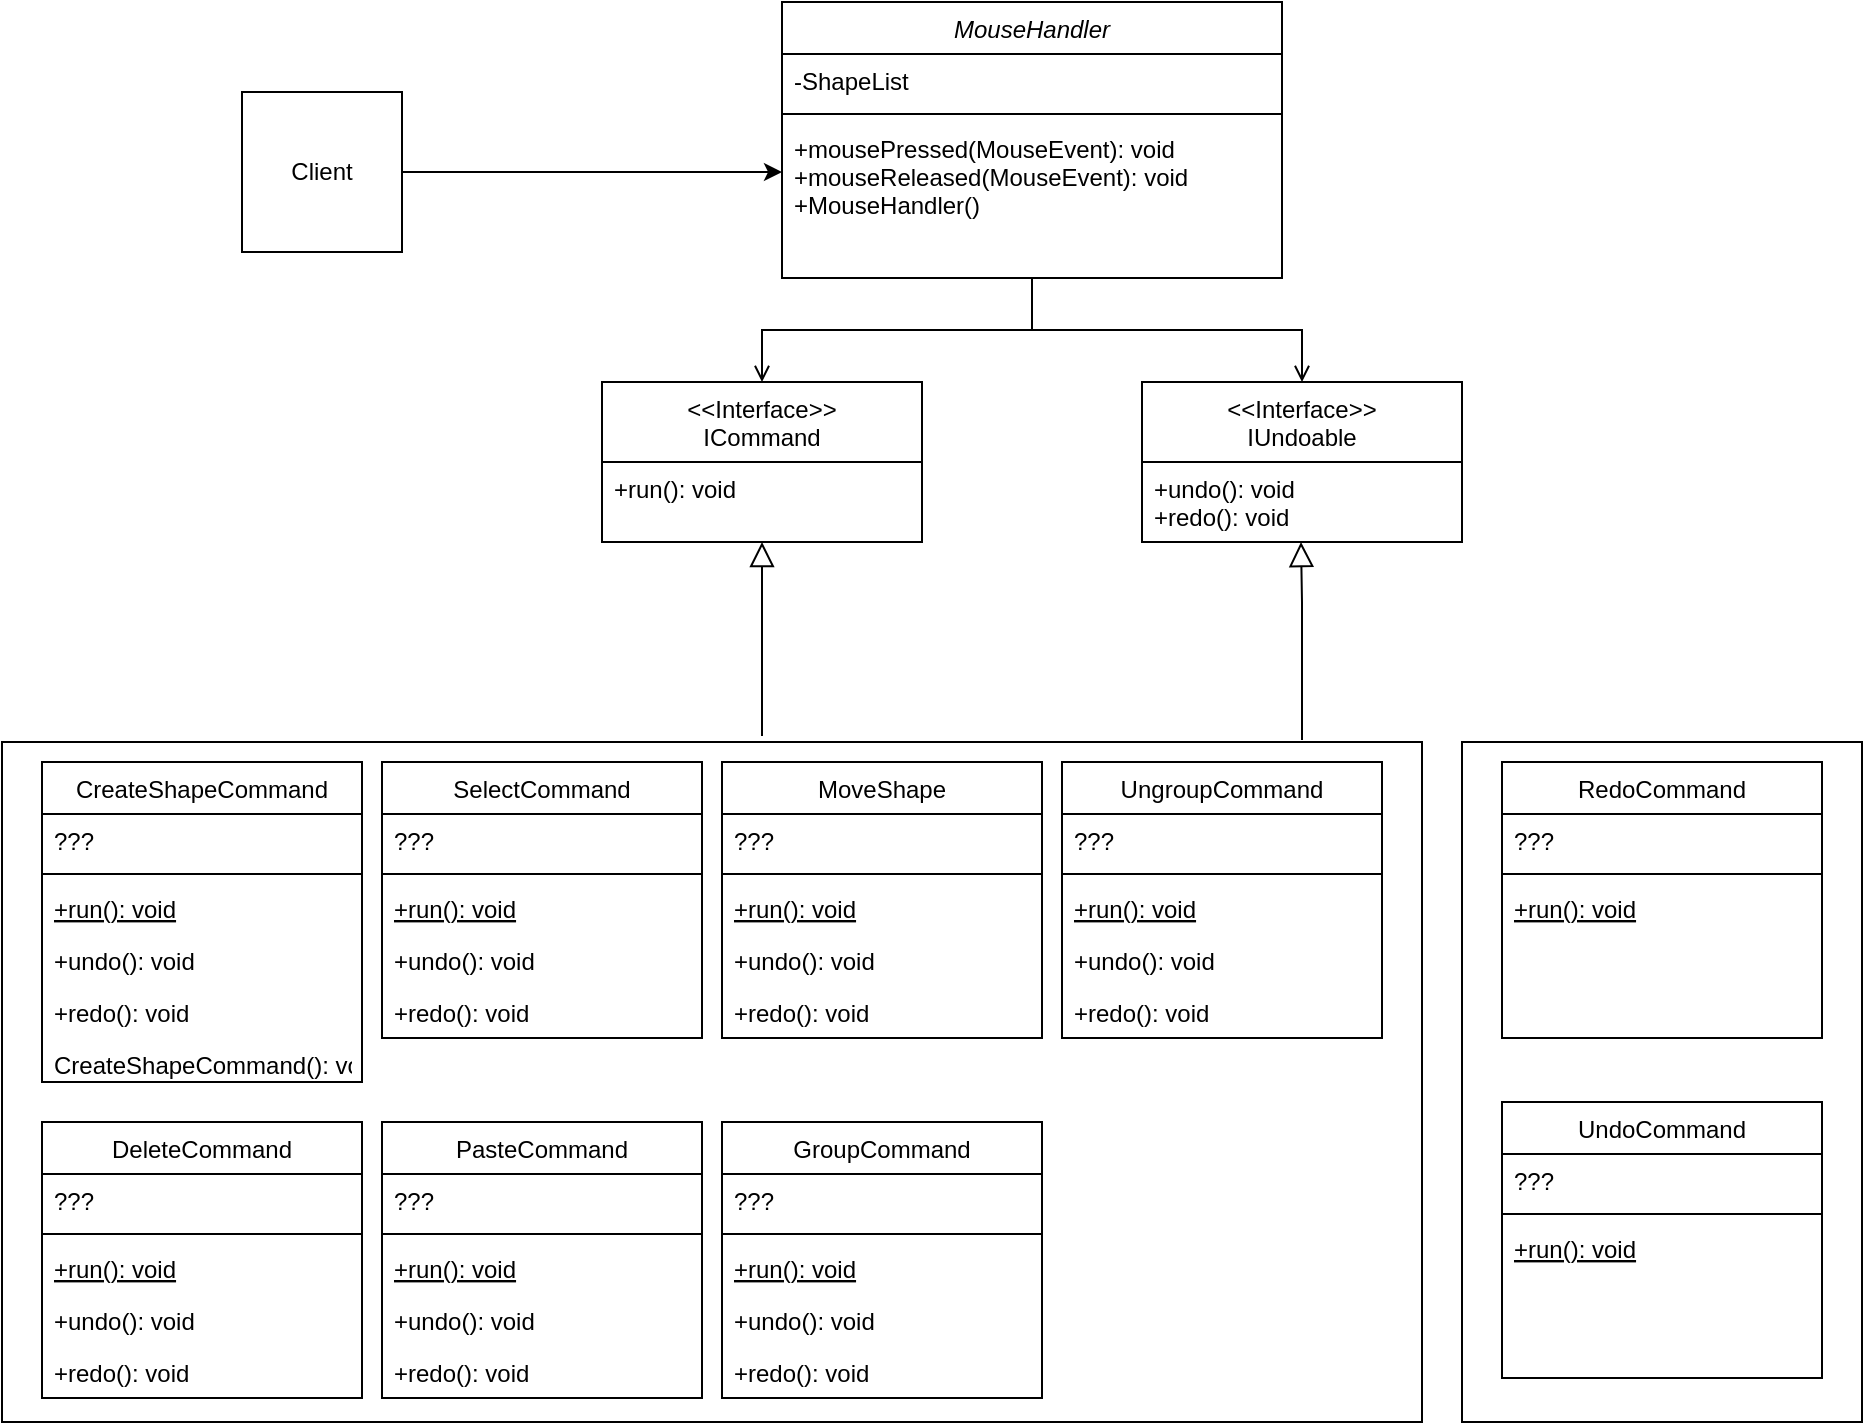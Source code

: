 <mxfile version="13.6.10" type="github">
  <diagram id="C5RBs43oDa-KdzZeNtuy" name="Page-1">
    <mxGraphModel dx="1426" dy="826" grid="1" gridSize="10" guides="1" tooltips="1" connect="1" arrows="1" fold="1" page="1" pageScale="1" pageWidth="827" pageHeight="1169" math="0" shadow="0">
      <root>
        <mxCell id="WIyWlLk6GJQsqaUBKTNV-0" />
        <mxCell id="WIyWlLk6GJQsqaUBKTNV-1" parent="WIyWlLk6GJQsqaUBKTNV-0" />
        <mxCell id="zkfFHV4jXpPFQw0GAbJ--12" value="" style="endArrow=block;endSize=10;endFill=0;shadow=0;strokeWidth=1;rounded=0;edgeStyle=elbowEdgeStyle;elbow=vertical;entryX=0.5;entryY=1;entryDx=0;entryDy=0;" parent="WIyWlLk6GJQsqaUBKTNV-1" target="zkfFHV4jXpPFQw0GAbJ--17" edge="1">
          <mxGeometry width="160" relative="1" as="geometry">
            <mxPoint x="390" y="377" as="sourcePoint" />
            <mxPoint x="320" y="310" as="targetPoint" />
            <Array as="points">
              <mxPoint x="390" y="360" />
              <mxPoint x="420" y="310" />
              <mxPoint x="640" y="310" />
            </Array>
          </mxGeometry>
        </mxCell>
        <mxCell id="zkfFHV4jXpPFQw0GAbJ--26" value="" style="endArrow=open;shadow=0;strokeWidth=1;rounded=0;endFill=1;edgeStyle=elbowEdgeStyle;elbow=vertical;" parent="WIyWlLk6GJQsqaUBKTNV-1" source="zkfFHV4jXpPFQw0GAbJ--0" target="zkfFHV4jXpPFQw0GAbJ--17" edge="1">
          <mxGeometry x="0.5" y="41" relative="1" as="geometry">
            <mxPoint x="380" y="192" as="sourcePoint" />
            <mxPoint x="540" y="192" as="targetPoint" />
            <mxPoint x="-40" y="32" as="offset" />
          </mxGeometry>
        </mxCell>
        <mxCell id="EbQSN0yyJCOW8OBc9cXN-0" value="Client" style="whiteSpace=wrap;html=1;aspect=fixed;" vertex="1" parent="WIyWlLk6GJQsqaUBKTNV-1">
          <mxGeometry x="130" y="55" width="80" height="80" as="geometry" />
        </mxCell>
        <mxCell id="EbQSN0yyJCOW8OBc9cXN-2" value="" style="endArrow=classic;html=1;entryX=0;entryY=0.5;entryDx=0;entryDy=0;exitX=1;exitY=0.5;exitDx=0;exitDy=0;" edge="1" parent="WIyWlLk6GJQsqaUBKTNV-1" source="EbQSN0yyJCOW8OBc9cXN-0" target="zkfFHV4jXpPFQw0GAbJ--5">
          <mxGeometry width="50" height="50" relative="1" as="geometry">
            <mxPoint x="220" y="83" as="sourcePoint" />
            <mxPoint x="319.5" y="49.998" as="targetPoint" />
          </mxGeometry>
        </mxCell>
        <mxCell id="zkfFHV4jXpPFQw0GAbJ--6" value="CreateShapeCommand" style="swimlane;fontStyle=0;align=center;verticalAlign=top;childLayout=stackLayout;horizontal=1;startSize=26;horizontalStack=0;resizeParent=1;resizeLast=0;collapsible=1;marginBottom=0;rounded=0;shadow=0;strokeWidth=1;" parent="WIyWlLk6GJQsqaUBKTNV-1" vertex="1">
          <mxGeometry x="30" y="390" width="160" height="160" as="geometry">
            <mxRectangle x="130" y="380" width="160" height="26" as="alternateBounds" />
          </mxGeometry>
        </mxCell>
        <mxCell id="zkfFHV4jXpPFQw0GAbJ--7" value="???" style="text;align=left;verticalAlign=top;spacingLeft=4;spacingRight=4;overflow=hidden;rotatable=0;points=[[0,0.5],[1,0.5]];portConstraint=eastwest;" parent="zkfFHV4jXpPFQw0GAbJ--6" vertex="1">
          <mxGeometry y="26" width="160" height="26" as="geometry" />
        </mxCell>
        <mxCell id="zkfFHV4jXpPFQw0GAbJ--9" value="" style="line;html=1;strokeWidth=1;align=left;verticalAlign=middle;spacingTop=-1;spacingLeft=3;spacingRight=3;rotatable=0;labelPosition=right;points=[];portConstraint=eastwest;" parent="zkfFHV4jXpPFQw0GAbJ--6" vertex="1">
          <mxGeometry y="52" width="160" height="8" as="geometry" />
        </mxCell>
        <mxCell id="zkfFHV4jXpPFQw0GAbJ--10" value="+run(): void" style="text;align=left;verticalAlign=top;spacingLeft=4;spacingRight=4;overflow=hidden;rotatable=0;points=[[0,0.5],[1,0.5]];portConstraint=eastwest;fontStyle=4" parent="zkfFHV4jXpPFQw0GAbJ--6" vertex="1">
          <mxGeometry y="60" width="160" height="26" as="geometry" />
        </mxCell>
        <mxCell id="zkfFHV4jXpPFQw0GAbJ--11" value="+undo(): void" style="text;align=left;verticalAlign=top;spacingLeft=4;spacingRight=4;overflow=hidden;rotatable=0;points=[[0,0.5],[1,0.5]];portConstraint=eastwest;" parent="zkfFHV4jXpPFQw0GAbJ--6" vertex="1">
          <mxGeometry y="86" width="160" height="26" as="geometry" />
        </mxCell>
        <mxCell id="EbQSN0yyJCOW8OBc9cXN-57" value="+redo(): void" style="text;align=left;verticalAlign=top;spacingLeft=4;spacingRight=4;overflow=hidden;rotatable=0;points=[[0,0.5],[1,0.5]];portConstraint=eastwest;" vertex="1" parent="zkfFHV4jXpPFQw0GAbJ--6">
          <mxGeometry y="112" width="160" height="26" as="geometry" />
        </mxCell>
        <mxCell id="EbQSN0yyJCOW8OBc9cXN-9" value="SelectCommand" style="swimlane;fontStyle=0;align=center;verticalAlign=top;childLayout=stackLayout;horizontal=1;startSize=26;horizontalStack=0;resizeParent=1;resizeLast=0;collapsible=1;marginBottom=0;rounded=0;shadow=0;strokeWidth=1;" vertex="1" parent="WIyWlLk6GJQsqaUBKTNV-1">
          <mxGeometry x="200" y="390" width="160" height="138" as="geometry">
            <mxRectangle x="130" y="380" width="160" height="26" as="alternateBounds" />
          </mxGeometry>
        </mxCell>
        <mxCell id="EbQSN0yyJCOW8OBc9cXN-10" value="???" style="text;align=left;verticalAlign=top;spacingLeft=4;spacingRight=4;overflow=hidden;rotatable=0;points=[[0,0.5],[1,0.5]];portConstraint=eastwest;" vertex="1" parent="EbQSN0yyJCOW8OBc9cXN-9">
          <mxGeometry y="26" width="160" height="26" as="geometry" />
        </mxCell>
        <mxCell id="EbQSN0yyJCOW8OBc9cXN-11" value="" style="line;html=1;strokeWidth=1;align=left;verticalAlign=middle;spacingTop=-1;spacingLeft=3;spacingRight=3;rotatable=0;labelPosition=right;points=[];portConstraint=eastwest;" vertex="1" parent="EbQSN0yyJCOW8OBc9cXN-9">
          <mxGeometry y="52" width="160" height="8" as="geometry" />
        </mxCell>
        <mxCell id="EbQSN0yyJCOW8OBc9cXN-12" value="+run(): void" style="text;align=left;verticalAlign=top;spacingLeft=4;spacingRight=4;overflow=hidden;rotatable=0;points=[[0,0.5],[1,0.5]];portConstraint=eastwest;fontStyle=4" vertex="1" parent="EbQSN0yyJCOW8OBc9cXN-9">
          <mxGeometry y="60" width="160" height="26" as="geometry" />
        </mxCell>
        <mxCell id="EbQSN0yyJCOW8OBc9cXN-13" value="+undo(): void" style="text;align=left;verticalAlign=top;spacingLeft=4;spacingRight=4;overflow=hidden;rotatable=0;points=[[0,0.5],[1,0.5]];portConstraint=eastwest;" vertex="1" parent="EbQSN0yyJCOW8OBc9cXN-9">
          <mxGeometry y="86" width="160" height="26" as="geometry" />
        </mxCell>
        <mxCell id="EbQSN0yyJCOW8OBc9cXN-14" value="+redo(): void" style="text;align=left;verticalAlign=top;spacingLeft=4;spacingRight=4;overflow=hidden;rotatable=0;points=[[0,0.5],[1,0.5]];portConstraint=eastwest;" vertex="1" parent="EbQSN0yyJCOW8OBc9cXN-9">
          <mxGeometry y="112" width="160" height="26" as="geometry" />
        </mxCell>
        <mxCell id="EbQSN0yyJCOW8OBc9cXN-15" value="MoveShape" style="swimlane;fontStyle=0;align=center;verticalAlign=top;childLayout=stackLayout;horizontal=1;startSize=26;horizontalStack=0;resizeParent=1;resizeLast=0;collapsible=1;marginBottom=0;rounded=0;shadow=0;strokeWidth=1;" vertex="1" parent="WIyWlLk6GJQsqaUBKTNV-1">
          <mxGeometry x="370" y="390" width="160" height="138" as="geometry">
            <mxRectangle x="130" y="380" width="160" height="26" as="alternateBounds" />
          </mxGeometry>
        </mxCell>
        <mxCell id="EbQSN0yyJCOW8OBc9cXN-16" value="???" style="text;align=left;verticalAlign=top;spacingLeft=4;spacingRight=4;overflow=hidden;rotatable=0;points=[[0,0.5],[1,0.5]];portConstraint=eastwest;" vertex="1" parent="EbQSN0yyJCOW8OBc9cXN-15">
          <mxGeometry y="26" width="160" height="26" as="geometry" />
        </mxCell>
        <mxCell id="EbQSN0yyJCOW8OBc9cXN-17" value="" style="line;html=1;strokeWidth=1;align=left;verticalAlign=middle;spacingTop=-1;spacingLeft=3;spacingRight=3;rotatable=0;labelPosition=right;points=[];portConstraint=eastwest;" vertex="1" parent="EbQSN0yyJCOW8OBc9cXN-15">
          <mxGeometry y="52" width="160" height="8" as="geometry" />
        </mxCell>
        <mxCell id="EbQSN0yyJCOW8OBc9cXN-18" value="+run(): void" style="text;align=left;verticalAlign=top;spacingLeft=4;spacingRight=4;overflow=hidden;rotatable=0;points=[[0,0.5],[1,0.5]];portConstraint=eastwest;fontStyle=4" vertex="1" parent="EbQSN0yyJCOW8OBc9cXN-15">
          <mxGeometry y="60" width="160" height="26" as="geometry" />
        </mxCell>
        <mxCell id="EbQSN0yyJCOW8OBc9cXN-19" value="+undo(): void" style="text;align=left;verticalAlign=top;spacingLeft=4;spacingRight=4;overflow=hidden;rotatable=0;points=[[0,0.5],[1,0.5]];portConstraint=eastwest;" vertex="1" parent="EbQSN0yyJCOW8OBc9cXN-15">
          <mxGeometry y="86" width="160" height="26" as="geometry" />
        </mxCell>
        <mxCell id="EbQSN0yyJCOW8OBc9cXN-20" value="+redo(): void" style="text;align=left;verticalAlign=top;spacingLeft=4;spacingRight=4;overflow=hidden;rotatable=0;points=[[0,0.5],[1,0.5]];portConstraint=eastwest;" vertex="1" parent="EbQSN0yyJCOW8OBc9cXN-15">
          <mxGeometry y="112" width="160" height="26" as="geometry" />
        </mxCell>
        <mxCell id="EbQSN0yyJCOW8OBc9cXN-58" value="CreateShapeCommand(): void" style="text;align=left;verticalAlign=top;spacingLeft=4;spacingRight=4;overflow=hidden;rotatable=0;points=[[0,0.5],[1,0.5]];portConstraint=eastwest;" vertex="1" parent="WIyWlLk6GJQsqaUBKTNV-1">
          <mxGeometry x="30" y="528" width="160" height="26" as="geometry" />
        </mxCell>
        <mxCell id="EbQSN0yyJCOW8OBc9cXN-33" value="DeleteCommand" style="swimlane;fontStyle=0;align=center;verticalAlign=top;childLayout=stackLayout;horizontal=1;startSize=26;horizontalStack=0;resizeParent=1;resizeLast=0;collapsible=1;marginBottom=0;rounded=0;shadow=0;strokeWidth=1;" vertex="1" parent="WIyWlLk6GJQsqaUBKTNV-1">
          <mxGeometry x="30" y="570" width="160" height="138" as="geometry">
            <mxRectangle x="130" y="380" width="160" height="26" as="alternateBounds" />
          </mxGeometry>
        </mxCell>
        <mxCell id="EbQSN0yyJCOW8OBc9cXN-34" value="???" style="text;align=left;verticalAlign=top;spacingLeft=4;spacingRight=4;overflow=hidden;rotatable=0;points=[[0,0.5],[1,0.5]];portConstraint=eastwest;" vertex="1" parent="EbQSN0yyJCOW8OBc9cXN-33">
          <mxGeometry y="26" width="160" height="26" as="geometry" />
        </mxCell>
        <mxCell id="EbQSN0yyJCOW8OBc9cXN-35" value="" style="line;html=1;strokeWidth=1;align=left;verticalAlign=middle;spacingTop=-1;spacingLeft=3;spacingRight=3;rotatable=0;labelPosition=right;points=[];portConstraint=eastwest;" vertex="1" parent="EbQSN0yyJCOW8OBc9cXN-33">
          <mxGeometry y="52" width="160" height="8" as="geometry" />
        </mxCell>
        <mxCell id="EbQSN0yyJCOW8OBc9cXN-36" value="+run(): void" style="text;align=left;verticalAlign=top;spacingLeft=4;spacingRight=4;overflow=hidden;rotatable=0;points=[[0,0.5],[1,0.5]];portConstraint=eastwest;fontStyle=4" vertex="1" parent="EbQSN0yyJCOW8OBc9cXN-33">
          <mxGeometry y="60" width="160" height="26" as="geometry" />
        </mxCell>
        <mxCell id="EbQSN0yyJCOW8OBc9cXN-37" value="+undo(): void" style="text;align=left;verticalAlign=top;spacingLeft=4;spacingRight=4;overflow=hidden;rotatable=0;points=[[0,0.5],[1,0.5]];portConstraint=eastwest;" vertex="1" parent="EbQSN0yyJCOW8OBc9cXN-33">
          <mxGeometry y="86" width="160" height="26" as="geometry" />
        </mxCell>
        <mxCell id="EbQSN0yyJCOW8OBc9cXN-38" value="+redo(): void" style="text;align=left;verticalAlign=top;spacingLeft=4;spacingRight=4;overflow=hidden;rotatable=0;points=[[0,0.5],[1,0.5]];portConstraint=eastwest;" vertex="1" parent="EbQSN0yyJCOW8OBc9cXN-33">
          <mxGeometry y="112" width="160" height="26" as="geometry" />
        </mxCell>
        <mxCell id="EbQSN0yyJCOW8OBc9cXN-39" value="PasteCommand" style="swimlane;fontStyle=0;align=center;verticalAlign=top;childLayout=stackLayout;horizontal=1;startSize=26;horizontalStack=0;resizeParent=1;resizeLast=0;collapsible=1;marginBottom=0;rounded=0;shadow=0;strokeWidth=1;" vertex="1" parent="WIyWlLk6GJQsqaUBKTNV-1">
          <mxGeometry x="200" y="570" width="160" height="138" as="geometry">
            <mxRectangle x="130" y="380" width="160" height="26" as="alternateBounds" />
          </mxGeometry>
        </mxCell>
        <mxCell id="EbQSN0yyJCOW8OBc9cXN-40" value="???" style="text;align=left;verticalAlign=top;spacingLeft=4;spacingRight=4;overflow=hidden;rotatable=0;points=[[0,0.5],[1,0.5]];portConstraint=eastwest;" vertex="1" parent="EbQSN0yyJCOW8OBc9cXN-39">
          <mxGeometry y="26" width="160" height="26" as="geometry" />
        </mxCell>
        <mxCell id="EbQSN0yyJCOW8OBc9cXN-41" value="" style="line;html=1;strokeWidth=1;align=left;verticalAlign=middle;spacingTop=-1;spacingLeft=3;spacingRight=3;rotatable=0;labelPosition=right;points=[];portConstraint=eastwest;" vertex="1" parent="EbQSN0yyJCOW8OBc9cXN-39">
          <mxGeometry y="52" width="160" height="8" as="geometry" />
        </mxCell>
        <mxCell id="EbQSN0yyJCOW8OBc9cXN-42" value="+run(): void" style="text;align=left;verticalAlign=top;spacingLeft=4;spacingRight=4;overflow=hidden;rotatable=0;points=[[0,0.5],[1,0.5]];portConstraint=eastwest;fontStyle=4" vertex="1" parent="EbQSN0yyJCOW8OBc9cXN-39">
          <mxGeometry y="60" width="160" height="26" as="geometry" />
        </mxCell>
        <mxCell id="EbQSN0yyJCOW8OBc9cXN-43" value="+undo(): void" style="text;align=left;verticalAlign=top;spacingLeft=4;spacingRight=4;overflow=hidden;rotatable=0;points=[[0,0.5],[1,0.5]];portConstraint=eastwest;" vertex="1" parent="EbQSN0yyJCOW8OBc9cXN-39">
          <mxGeometry y="86" width="160" height="26" as="geometry" />
        </mxCell>
        <mxCell id="EbQSN0yyJCOW8OBc9cXN-44" value="+redo(): void" style="text;align=left;verticalAlign=top;spacingLeft=4;spacingRight=4;overflow=hidden;rotatable=0;points=[[0,0.5],[1,0.5]];portConstraint=eastwest;" vertex="1" parent="EbQSN0yyJCOW8OBc9cXN-39">
          <mxGeometry y="112" width="160" height="26" as="geometry" />
        </mxCell>
        <mxCell id="EbQSN0yyJCOW8OBc9cXN-45" value="GroupCommand" style="swimlane;fontStyle=0;align=center;verticalAlign=top;childLayout=stackLayout;horizontal=1;startSize=26;horizontalStack=0;resizeParent=1;resizeLast=0;collapsible=1;marginBottom=0;rounded=0;shadow=0;strokeWidth=1;" vertex="1" parent="WIyWlLk6GJQsqaUBKTNV-1">
          <mxGeometry x="370" y="570" width="160" height="138" as="geometry">
            <mxRectangle x="130" y="380" width="160" height="26" as="alternateBounds" />
          </mxGeometry>
        </mxCell>
        <mxCell id="EbQSN0yyJCOW8OBc9cXN-46" value="???" style="text;align=left;verticalAlign=top;spacingLeft=4;spacingRight=4;overflow=hidden;rotatable=0;points=[[0,0.5],[1,0.5]];portConstraint=eastwest;" vertex="1" parent="EbQSN0yyJCOW8OBc9cXN-45">
          <mxGeometry y="26" width="160" height="26" as="geometry" />
        </mxCell>
        <mxCell id="EbQSN0yyJCOW8OBc9cXN-47" value="" style="line;html=1;strokeWidth=1;align=left;verticalAlign=middle;spacingTop=-1;spacingLeft=3;spacingRight=3;rotatable=0;labelPosition=right;points=[];portConstraint=eastwest;" vertex="1" parent="EbQSN0yyJCOW8OBc9cXN-45">
          <mxGeometry y="52" width="160" height="8" as="geometry" />
        </mxCell>
        <mxCell id="EbQSN0yyJCOW8OBc9cXN-48" value="+run(): void" style="text;align=left;verticalAlign=top;spacingLeft=4;spacingRight=4;overflow=hidden;rotatable=0;points=[[0,0.5],[1,0.5]];portConstraint=eastwest;fontStyle=4" vertex="1" parent="EbQSN0yyJCOW8OBc9cXN-45">
          <mxGeometry y="60" width="160" height="26" as="geometry" />
        </mxCell>
        <mxCell id="EbQSN0yyJCOW8OBc9cXN-49" value="+undo(): void" style="text;align=left;verticalAlign=top;spacingLeft=4;spacingRight=4;overflow=hidden;rotatable=0;points=[[0,0.5],[1,0.5]];portConstraint=eastwest;" vertex="1" parent="EbQSN0yyJCOW8OBc9cXN-45">
          <mxGeometry y="86" width="160" height="26" as="geometry" />
        </mxCell>
        <mxCell id="EbQSN0yyJCOW8OBc9cXN-50" value="+redo(): void" style="text;align=left;verticalAlign=top;spacingLeft=4;spacingRight=4;overflow=hidden;rotatable=0;points=[[0,0.5],[1,0.5]];portConstraint=eastwest;" vertex="1" parent="EbQSN0yyJCOW8OBc9cXN-45">
          <mxGeometry y="112" width="160" height="26" as="geometry" />
        </mxCell>
        <mxCell id="EbQSN0yyJCOW8OBc9cXN-51" value="UngroupCommand" style="swimlane;fontStyle=0;align=center;verticalAlign=top;childLayout=stackLayout;horizontal=1;startSize=26;horizontalStack=0;resizeParent=1;resizeLast=0;collapsible=1;marginBottom=0;rounded=0;shadow=0;strokeWidth=1;" vertex="1" parent="WIyWlLk6GJQsqaUBKTNV-1">
          <mxGeometry x="540" y="390" width="160" height="138" as="geometry">
            <mxRectangle x="130" y="380" width="160" height="26" as="alternateBounds" />
          </mxGeometry>
        </mxCell>
        <mxCell id="EbQSN0yyJCOW8OBc9cXN-52" value="???" style="text;align=left;verticalAlign=top;spacingLeft=4;spacingRight=4;overflow=hidden;rotatable=0;points=[[0,0.5],[1,0.5]];portConstraint=eastwest;" vertex="1" parent="EbQSN0yyJCOW8OBc9cXN-51">
          <mxGeometry y="26" width="160" height="26" as="geometry" />
        </mxCell>
        <mxCell id="EbQSN0yyJCOW8OBc9cXN-53" value="" style="line;html=1;strokeWidth=1;align=left;verticalAlign=middle;spacingTop=-1;spacingLeft=3;spacingRight=3;rotatable=0;labelPosition=right;points=[];portConstraint=eastwest;" vertex="1" parent="EbQSN0yyJCOW8OBc9cXN-51">
          <mxGeometry y="52" width="160" height="8" as="geometry" />
        </mxCell>
        <mxCell id="EbQSN0yyJCOW8OBc9cXN-54" value="+run(): void" style="text;align=left;verticalAlign=top;spacingLeft=4;spacingRight=4;overflow=hidden;rotatable=0;points=[[0,0.5],[1,0.5]];portConstraint=eastwest;fontStyle=4" vertex="1" parent="EbQSN0yyJCOW8OBc9cXN-51">
          <mxGeometry y="60" width="160" height="26" as="geometry" />
        </mxCell>
        <mxCell id="EbQSN0yyJCOW8OBc9cXN-55" value="+undo(): void" style="text;align=left;verticalAlign=top;spacingLeft=4;spacingRight=4;overflow=hidden;rotatable=0;points=[[0,0.5],[1,0.5]];portConstraint=eastwest;" vertex="1" parent="EbQSN0yyJCOW8OBc9cXN-51">
          <mxGeometry y="86" width="160" height="26" as="geometry" />
        </mxCell>
        <mxCell id="EbQSN0yyJCOW8OBc9cXN-56" value="+redo(): void" style="text;align=left;verticalAlign=top;spacingLeft=4;spacingRight=4;overflow=hidden;rotatable=0;points=[[0,0.5],[1,0.5]];portConstraint=eastwest;" vertex="1" parent="EbQSN0yyJCOW8OBc9cXN-51">
          <mxGeometry y="112" width="160" height="26" as="geometry" />
        </mxCell>
        <mxCell id="EbQSN0yyJCOW8OBc9cXN-60" value="&lt;&lt;Interface&gt;&gt;&#xa;IUndoable" style="swimlane;fontStyle=0;align=center;verticalAlign=top;childLayout=stackLayout;horizontal=1;startSize=40;horizontalStack=0;resizeParent=1;resizeLast=0;collapsible=1;marginBottom=0;rounded=0;shadow=0;strokeWidth=1;" vertex="1" parent="WIyWlLk6GJQsqaUBKTNV-1">
          <mxGeometry x="580" y="200" width="160" height="80" as="geometry">
            <mxRectangle x="550" y="140" width="160" height="26" as="alternateBounds" />
          </mxGeometry>
        </mxCell>
        <mxCell id="EbQSN0yyJCOW8OBc9cXN-61" value="+undo(): void&#xa;+redo(): void" style="text;align=left;verticalAlign=top;spacingLeft=4;spacingRight=4;overflow=hidden;rotatable=0;points=[[0,0.5],[1,0.5]];portConstraint=eastwest;" vertex="1" parent="EbQSN0yyJCOW8OBc9cXN-60">
          <mxGeometry y="40" width="160" height="40" as="geometry" />
        </mxCell>
        <mxCell id="zkfFHV4jXpPFQw0GAbJ--17" value="&lt;&lt;Interface&gt;&gt;&#xa;ICommand" style="swimlane;fontStyle=0;align=center;verticalAlign=top;childLayout=stackLayout;horizontal=1;startSize=40;horizontalStack=0;resizeParent=1;resizeLast=0;collapsible=1;marginBottom=0;rounded=0;shadow=0;strokeWidth=1;" parent="WIyWlLk6GJQsqaUBKTNV-1" vertex="1">
          <mxGeometry x="310" y="200" width="160" height="80" as="geometry">
            <mxRectangle x="550" y="140" width="160" height="26" as="alternateBounds" />
          </mxGeometry>
        </mxCell>
        <mxCell id="zkfFHV4jXpPFQw0GAbJ--18" value="+run(): void" style="text;align=left;verticalAlign=top;spacingLeft=4;spacingRight=4;overflow=hidden;rotatable=0;points=[[0,0.5],[1,0.5]];portConstraint=eastwest;" parent="zkfFHV4jXpPFQw0GAbJ--17" vertex="1">
          <mxGeometry y="40" width="160" height="26" as="geometry" />
        </mxCell>
        <mxCell id="zkfFHV4jXpPFQw0GAbJ--0" value="MouseHandler" style="swimlane;fontStyle=2;align=center;verticalAlign=top;childLayout=stackLayout;horizontal=1;startSize=26;horizontalStack=0;resizeParent=1;resizeLast=0;collapsible=1;marginBottom=0;rounded=0;shadow=0;strokeWidth=1;" parent="WIyWlLk6GJQsqaUBKTNV-1" vertex="1">
          <mxGeometry x="400" y="10" width="250" height="138" as="geometry">
            <mxRectangle x="230" y="140" width="160" height="26" as="alternateBounds" />
          </mxGeometry>
        </mxCell>
        <mxCell id="zkfFHV4jXpPFQw0GAbJ--3" value="-ShapeList" style="text;align=left;verticalAlign=top;spacingLeft=4;spacingRight=4;overflow=hidden;rotatable=0;points=[[0,0.5],[1,0.5]];portConstraint=eastwest;rounded=0;shadow=0;html=0;" parent="zkfFHV4jXpPFQw0GAbJ--0" vertex="1">
          <mxGeometry y="26" width="250" height="26" as="geometry" />
        </mxCell>
        <mxCell id="zkfFHV4jXpPFQw0GAbJ--4" value="" style="line;html=1;strokeWidth=1;align=left;verticalAlign=middle;spacingTop=-1;spacingLeft=3;spacingRight=3;rotatable=0;labelPosition=right;points=[];portConstraint=eastwest;" parent="zkfFHV4jXpPFQw0GAbJ--0" vertex="1">
          <mxGeometry y="52" width="250" height="8" as="geometry" />
        </mxCell>
        <mxCell id="zkfFHV4jXpPFQw0GAbJ--5" value="+mousePressed(MouseEvent): void &#xa;+mouseReleased(MouseEvent): void&#xa;+MouseHandler()" style="text;align=left;verticalAlign=top;spacingLeft=4;spacingRight=4;overflow=hidden;rotatable=0;points=[[0,0.5],[1,0.5]];portConstraint=eastwest;" parent="zkfFHV4jXpPFQw0GAbJ--0" vertex="1">
          <mxGeometry y="60" width="250" height="50" as="geometry" />
        </mxCell>
        <mxCell id="EbQSN0yyJCOW8OBc9cXN-65" value="" style="endArrow=block;endSize=10;endFill=0;shadow=0;strokeWidth=1;rounded=0;edgeStyle=elbowEdgeStyle;elbow=vertical;entryX=0.5;entryY=1;entryDx=0;entryDy=0;" edge="1" parent="WIyWlLk6GJQsqaUBKTNV-1">
          <mxGeometry width="160" relative="1" as="geometry">
            <mxPoint x="660" y="379" as="sourcePoint" />
            <mxPoint x="659.5" y="280" as="targetPoint" />
            <Array as="points">
              <mxPoint x="689.5" y="310" />
              <mxPoint x="909.5" y="310" />
            </Array>
          </mxGeometry>
        </mxCell>
        <mxCell id="EbQSN0yyJCOW8OBc9cXN-66" value="" style="rounded=0;whiteSpace=wrap;html=1;fillColor=none;" vertex="1" parent="WIyWlLk6GJQsqaUBKTNV-1">
          <mxGeometry x="10" y="380" width="710" height="340" as="geometry" />
        </mxCell>
        <mxCell id="EbQSN0yyJCOW8OBc9cXN-67" value="" style="endArrow=open;shadow=0;strokeWidth=1;rounded=0;endFill=1;edgeStyle=elbowEdgeStyle;elbow=vertical;exitX=0.5;exitY=1;exitDx=0;exitDy=0;" edge="1" parent="WIyWlLk6GJQsqaUBKTNV-1" source="zkfFHV4jXpPFQw0GAbJ--0" target="EbQSN0yyJCOW8OBc9cXN-60">
          <mxGeometry x="0.5" y="41" relative="1" as="geometry">
            <mxPoint x="535" y="158" as="sourcePoint" />
            <mxPoint x="400" y="210" as="targetPoint" />
            <mxPoint x="-40" y="32" as="offset" />
          </mxGeometry>
        </mxCell>
        <mxCell id="EbQSN0yyJCOW8OBc9cXN-27" value="RedoCommand" style="swimlane;fontStyle=0;align=center;verticalAlign=top;childLayout=stackLayout;horizontal=1;startSize=26;horizontalStack=0;resizeParent=1;resizeLast=0;collapsible=1;marginBottom=0;rounded=0;shadow=0;strokeWidth=1;" vertex="1" parent="WIyWlLk6GJQsqaUBKTNV-1">
          <mxGeometry x="760" y="390" width="160" height="138" as="geometry">
            <mxRectangle x="130" y="380" width="160" height="26" as="alternateBounds" />
          </mxGeometry>
        </mxCell>
        <mxCell id="EbQSN0yyJCOW8OBc9cXN-28" value="???" style="text;align=left;verticalAlign=top;spacingLeft=4;spacingRight=4;overflow=hidden;rotatable=0;points=[[0,0.5],[1,0.5]];portConstraint=eastwest;" vertex="1" parent="EbQSN0yyJCOW8OBc9cXN-27">
          <mxGeometry y="26" width="160" height="26" as="geometry" />
        </mxCell>
        <mxCell id="EbQSN0yyJCOW8OBc9cXN-29" value="" style="line;html=1;strokeWidth=1;align=left;verticalAlign=middle;spacingTop=-1;spacingLeft=3;spacingRight=3;rotatable=0;labelPosition=right;points=[];portConstraint=eastwest;" vertex="1" parent="EbQSN0yyJCOW8OBc9cXN-27">
          <mxGeometry y="52" width="160" height="8" as="geometry" />
        </mxCell>
        <mxCell id="EbQSN0yyJCOW8OBc9cXN-30" value="+run(): void" style="text;align=left;verticalAlign=top;spacingLeft=4;spacingRight=4;overflow=hidden;rotatable=0;points=[[0,0.5],[1,0.5]];portConstraint=eastwest;fontStyle=4" vertex="1" parent="EbQSN0yyJCOW8OBc9cXN-27">
          <mxGeometry y="60" width="160" height="26" as="geometry" />
        </mxCell>
        <mxCell id="EbQSN0yyJCOW8OBc9cXN-21" value="UndoCommand" style="swimlane;fontStyle=0;align=center;verticalAlign=top;childLayout=stackLayout;horizontal=1;startSize=26;horizontalStack=0;resizeParent=1;resizeLast=0;collapsible=1;marginBottom=0;rounded=0;shadow=0;strokeWidth=1;" vertex="1" parent="WIyWlLk6GJQsqaUBKTNV-1">
          <mxGeometry x="760" y="560" width="160" height="138" as="geometry">
            <mxRectangle x="130" y="380" width="160" height="26" as="alternateBounds" />
          </mxGeometry>
        </mxCell>
        <mxCell id="EbQSN0yyJCOW8OBc9cXN-22" value="???" style="text;align=left;verticalAlign=top;spacingLeft=4;spacingRight=4;overflow=hidden;rotatable=0;points=[[0,0.5],[1,0.5]];portConstraint=eastwest;" vertex="1" parent="EbQSN0yyJCOW8OBc9cXN-21">
          <mxGeometry y="26" width="160" height="26" as="geometry" />
        </mxCell>
        <mxCell id="EbQSN0yyJCOW8OBc9cXN-23" value="" style="line;html=1;strokeWidth=1;align=left;verticalAlign=middle;spacingTop=-1;spacingLeft=3;spacingRight=3;rotatable=0;labelPosition=right;points=[];portConstraint=eastwest;" vertex="1" parent="EbQSN0yyJCOW8OBc9cXN-21">
          <mxGeometry y="52" width="160" height="8" as="geometry" />
        </mxCell>
        <mxCell id="EbQSN0yyJCOW8OBc9cXN-24" value="+run(): void" style="text;align=left;verticalAlign=top;spacingLeft=4;spacingRight=4;overflow=hidden;rotatable=0;points=[[0,0.5],[1,0.5]];portConstraint=eastwest;fontStyle=4" vertex="1" parent="EbQSN0yyJCOW8OBc9cXN-21">
          <mxGeometry y="60" width="160" height="26" as="geometry" />
        </mxCell>
        <mxCell id="EbQSN0yyJCOW8OBc9cXN-68" value="" style="rounded=0;whiteSpace=wrap;html=1;fillColor=none;" vertex="1" parent="WIyWlLk6GJQsqaUBKTNV-1">
          <mxGeometry x="740" y="380" width="200" height="340" as="geometry" />
        </mxCell>
      </root>
    </mxGraphModel>
  </diagram>
</mxfile>
